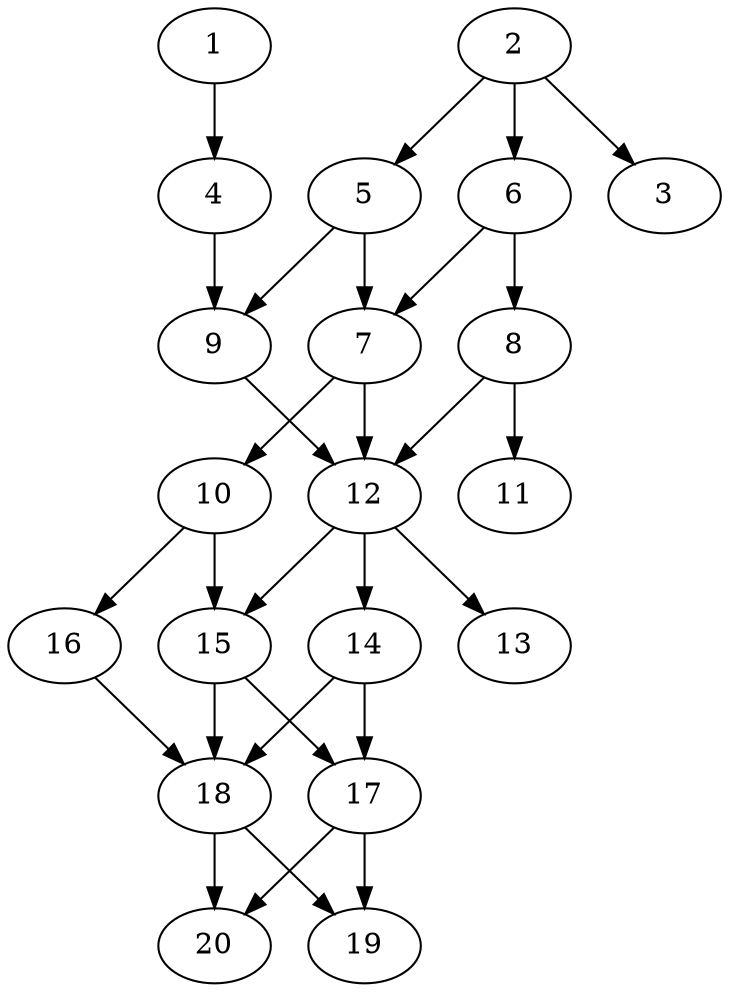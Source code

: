 // DAG automatically generated by daggen at Thu Oct  3 13:58:42 2019
// ./daggen --dot -n 20 --ccr 0.3 --fat 0.5 --regular 0.5 --density 0.7 --mindata 5242880 --maxdata 52428800 
digraph G {
  1 [size="33928533", alpha="0.06", expect_size="10178560"] 
  1 -> 4 [size ="10178560"]
  2 [size="147408213", alpha="0.17", expect_size="44222464"] 
  2 -> 3 [size ="44222464"]
  2 -> 5 [size ="44222464"]
  2 -> 6 [size ="44222464"]
  3 [size="98228907", alpha="0.19", expect_size="29468672"] 
  4 [size="61228373", alpha="0.10", expect_size="18368512"] 
  4 -> 9 [size ="18368512"]
  5 [size="60385280", alpha="0.04", expect_size="18115584"] 
  5 -> 7 [size ="18115584"]
  5 -> 9 [size ="18115584"]
  6 [size="65071787", alpha="0.18", expect_size="19521536"] 
  6 -> 7 [size ="19521536"]
  6 -> 8 [size ="19521536"]
  7 [size="42738347", alpha="0.13", expect_size="12821504"] 
  7 -> 10 [size ="12821504"]
  7 -> 12 [size ="12821504"]
  8 [size="110598827", alpha="0.20", expect_size="33179648"] 
  8 -> 11 [size ="33179648"]
  8 -> 12 [size ="33179648"]
  9 [size="148732587", alpha="0.07", expect_size="44619776"] 
  9 -> 12 [size ="44619776"]
  10 [size="69188267", alpha="0.07", expect_size="20756480"] 
  10 -> 15 [size ="20756480"]
  10 -> 16 [size ="20756480"]
  11 [size="65867093", alpha="0.11", expect_size="19760128"] 
  12 [size="111984640", alpha="0.06", expect_size="33595392"] 
  12 -> 13 [size ="33595392"]
  12 -> 14 [size ="33595392"]
  12 -> 15 [size ="33595392"]
  13 [size="90774187", alpha="0.08", expect_size="27232256"] 
  14 [size="85053440", alpha="0.16", expect_size="25516032"] 
  14 -> 17 [size ="25516032"]
  14 -> 18 [size ="25516032"]
  15 [size="161133227", alpha="0.08", expect_size="48339968"] 
  15 -> 17 [size ="48339968"]
  15 -> 18 [size ="48339968"]
  16 [size="34556587", alpha="0.11", expect_size="10366976"] 
  16 -> 18 [size ="10366976"]
  17 [size="19363840", alpha="0.08", expect_size="5809152"] 
  17 -> 19 [size ="5809152"]
  17 -> 20 [size ="5809152"]
  18 [size="120927573", alpha="0.18", expect_size="36278272"] 
  18 -> 19 [size ="36278272"]
  18 -> 20 [size ="36278272"]
  19 [size="117248000", alpha="0.17", expect_size="35174400"] 
  20 [size="173154987", alpha="0.09", expect_size="51946496"] 
}
